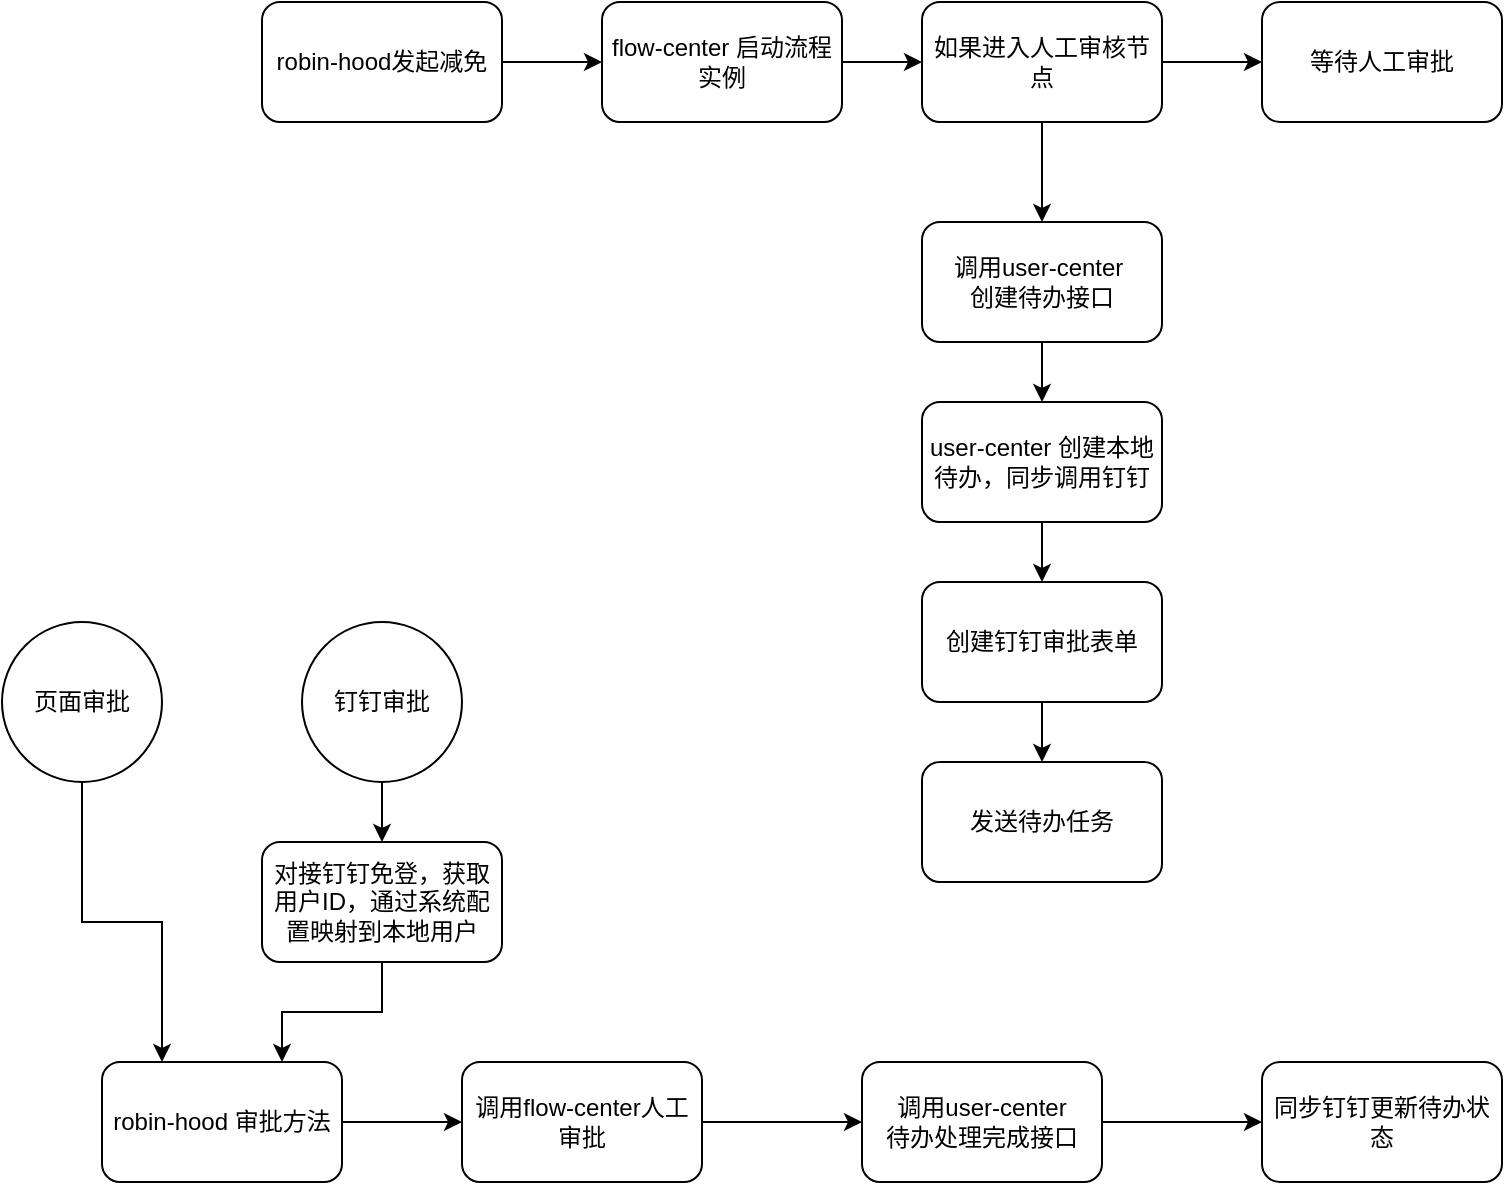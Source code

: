 <mxfile version="17.4.3" type="github">
  <diagram id="V66LFyJMfqvD_itr0hJN" name="Page-1">
    <mxGraphModel dx="897" dy="589" grid="1" gridSize="10" guides="1" tooltips="1" connect="1" arrows="1" fold="1" page="1" pageScale="1" pageWidth="827" pageHeight="1169" math="0" shadow="0">
      <root>
        <mxCell id="0" />
        <mxCell id="1" parent="0" />
        <mxCell id="jmDJpXwEOt9g27hDiZsJ-4" value="" style="edgeStyle=orthogonalEdgeStyle;rounded=0;orthogonalLoop=1;jettySize=auto;html=1;" edge="1" parent="1" source="jmDJpXwEOt9g27hDiZsJ-2" target="jmDJpXwEOt9g27hDiZsJ-3">
          <mxGeometry relative="1" as="geometry" />
        </mxCell>
        <mxCell id="jmDJpXwEOt9g27hDiZsJ-2" value="&lt;span&gt;robin-hood发起减免&lt;/span&gt;" style="rounded=1;whiteSpace=wrap;html=1;" vertex="1" parent="1">
          <mxGeometry x="180" y="60" width="120" height="60" as="geometry" />
        </mxCell>
        <mxCell id="jmDJpXwEOt9g27hDiZsJ-6" value="" style="edgeStyle=orthogonalEdgeStyle;rounded=0;orthogonalLoop=1;jettySize=auto;html=1;" edge="1" parent="1" source="jmDJpXwEOt9g27hDiZsJ-3" target="jmDJpXwEOt9g27hDiZsJ-5">
          <mxGeometry relative="1" as="geometry" />
        </mxCell>
        <mxCell id="jmDJpXwEOt9g27hDiZsJ-3" value="flow-center 启动流程实例" style="rounded=1;whiteSpace=wrap;html=1;" vertex="1" parent="1">
          <mxGeometry x="350" y="60" width="120" height="60" as="geometry" />
        </mxCell>
        <mxCell id="jmDJpXwEOt9g27hDiZsJ-8" value="" style="edgeStyle=orthogonalEdgeStyle;rounded=0;orthogonalLoop=1;jettySize=auto;html=1;" edge="1" parent="1" source="jmDJpXwEOt9g27hDiZsJ-5" target="jmDJpXwEOt9g27hDiZsJ-7">
          <mxGeometry relative="1" as="geometry" />
        </mxCell>
        <mxCell id="jmDJpXwEOt9g27hDiZsJ-16" value="" style="edgeStyle=orthogonalEdgeStyle;rounded=0;orthogonalLoop=1;jettySize=auto;html=1;fontFamily=Helvetica;fontSize=12;fontColor=default;" edge="1" parent="1" source="jmDJpXwEOt9g27hDiZsJ-5" target="jmDJpXwEOt9g27hDiZsJ-15">
          <mxGeometry relative="1" as="geometry" />
        </mxCell>
        <mxCell id="jmDJpXwEOt9g27hDiZsJ-5" value="如果进入人工审核节点" style="rounded=1;whiteSpace=wrap;html=1;" vertex="1" parent="1">
          <mxGeometry x="510" y="60" width="120" height="60" as="geometry" />
        </mxCell>
        <mxCell id="jmDJpXwEOt9g27hDiZsJ-10" value="" style="edgeStyle=orthogonalEdgeStyle;rounded=0;orthogonalLoop=1;jettySize=auto;html=1;" edge="1" parent="1" source="jmDJpXwEOt9g27hDiZsJ-7" target="jmDJpXwEOt9g27hDiZsJ-9">
          <mxGeometry relative="1" as="geometry" />
        </mxCell>
        <mxCell id="jmDJpXwEOt9g27hDiZsJ-7" value="调用user-center&amp;nbsp;&lt;br&gt;创建待办接口" style="rounded=1;whiteSpace=wrap;html=1;" vertex="1" parent="1">
          <mxGeometry x="510" y="170" width="120" height="60" as="geometry" />
        </mxCell>
        <mxCell id="jmDJpXwEOt9g27hDiZsJ-12" value="" style="edgeStyle=orthogonalEdgeStyle;rounded=0;orthogonalLoop=1;jettySize=auto;html=1;fontFamily=Helvetica;fontSize=12;fontColor=default;" edge="1" parent="1" source="jmDJpXwEOt9g27hDiZsJ-9" target="jmDJpXwEOt9g27hDiZsJ-11">
          <mxGeometry relative="1" as="geometry" />
        </mxCell>
        <mxCell id="jmDJpXwEOt9g27hDiZsJ-9" value="user-center 创建本地待办，同步调用钉钉" style="rounded=1;whiteSpace=wrap;html=1;" vertex="1" parent="1">
          <mxGeometry x="510" y="260" width="120" height="60" as="geometry" />
        </mxCell>
        <mxCell id="jmDJpXwEOt9g27hDiZsJ-14" value="" style="edgeStyle=orthogonalEdgeStyle;rounded=0;orthogonalLoop=1;jettySize=auto;html=1;fontFamily=Helvetica;fontSize=12;fontColor=default;" edge="1" parent="1" source="jmDJpXwEOt9g27hDiZsJ-11" target="jmDJpXwEOt9g27hDiZsJ-13">
          <mxGeometry relative="1" as="geometry" />
        </mxCell>
        <mxCell id="jmDJpXwEOt9g27hDiZsJ-11" value="创建钉钉审批表单" style="rounded=1;whiteSpace=wrap;html=1;" vertex="1" parent="1">
          <mxGeometry x="510" y="350" width="120" height="60" as="geometry" />
        </mxCell>
        <mxCell id="jmDJpXwEOt9g27hDiZsJ-13" value="发送待办任务" style="rounded=1;whiteSpace=wrap;html=1;fontFamily=Helvetica;fontSize=12;fontColor=default;strokeColor=default;fillColor=default;" vertex="1" parent="1">
          <mxGeometry x="510" y="440" width="120" height="60" as="geometry" />
        </mxCell>
        <mxCell id="jmDJpXwEOt9g27hDiZsJ-15" value="等待人工审批" style="rounded=1;whiteSpace=wrap;html=1;fontFamily=Helvetica;fontSize=12;fontColor=default;strokeColor=default;fillColor=default;" vertex="1" parent="1">
          <mxGeometry x="680" y="60" width="120" height="60" as="geometry" />
        </mxCell>
        <mxCell id="jmDJpXwEOt9g27hDiZsJ-27" value="" style="edgeStyle=orthogonalEdgeStyle;rounded=0;orthogonalLoop=1;jettySize=auto;html=1;fontFamily=Helvetica;fontSize=12;fontColor=default;" edge="1" parent="1" source="jmDJpXwEOt9g27hDiZsJ-17" target="jmDJpXwEOt9g27hDiZsJ-26">
          <mxGeometry relative="1" as="geometry" />
        </mxCell>
        <mxCell id="jmDJpXwEOt9g27hDiZsJ-17" value="robin-hood 审批方法" style="rounded=1;whiteSpace=wrap;html=1;fontFamily=Helvetica;fontSize=12;fontColor=default;strokeColor=default;fillColor=default;" vertex="1" parent="1">
          <mxGeometry x="100" y="590" width="120" height="60" as="geometry" />
        </mxCell>
        <mxCell id="jmDJpXwEOt9g27hDiZsJ-20" style="edgeStyle=orthogonalEdgeStyle;rounded=0;orthogonalLoop=1;jettySize=auto;html=1;fontFamily=Helvetica;fontSize=12;fontColor=default;entryX=0.25;entryY=0;entryDx=0;entryDy=0;" edge="1" parent="1" source="jmDJpXwEOt9g27hDiZsJ-18" target="jmDJpXwEOt9g27hDiZsJ-17">
          <mxGeometry relative="1" as="geometry" />
        </mxCell>
        <mxCell id="jmDJpXwEOt9g27hDiZsJ-18" value="页面审批" style="ellipse;whiteSpace=wrap;html=1;aspect=fixed;rounded=1;fontFamily=Helvetica;fontSize=12;fontColor=default;strokeColor=default;fillColor=default;" vertex="1" parent="1">
          <mxGeometry x="50" y="370" width="80" height="80" as="geometry" />
        </mxCell>
        <mxCell id="jmDJpXwEOt9g27hDiZsJ-24" value="" style="edgeStyle=orthogonalEdgeStyle;rounded=0;orthogonalLoop=1;jettySize=auto;html=1;fontFamily=Helvetica;fontSize=12;fontColor=default;" edge="1" parent="1" source="jmDJpXwEOt9g27hDiZsJ-19" target="jmDJpXwEOt9g27hDiZsJ-23">
          <mxGeometry relative="1" as="geometry" />
        </mxCell>
        <mxCell id="jmDJpXwEOt9g27hDiZsJ-19" value="钉钉审批" style="ellipse;whiteSpace=wrap;html=1;aspect=fixed;rounded=1;fontFamily=Helvetica;fontSize=12;fontColor=default;strokeColor=default;fillColor=default;" vertex="1" parent="1">
          <mxGeometry x="200" y="370" width="80" height="80" as="geometry" />
        </mxCell>
        <mxCell id="jmDJpXwEOt9g27hDiZsJ-25" style="edgeStyle=orthogonalEdgeStyle;rounded=0;orthogonalLoop=1;jettySize=auto;html=1;entryX=0.75;entryY=0;entryDx=0;entryDy=0;fontFamily=Helvetica;fontSize=12;fontColor=default;" edge="1" parent="1" source="jmDJpXwEOt9g27hDiZsJ-23" target="jmDJpXwEOt9g27hDiZsJ-17">
          <mxGeometry relative="1" as="geometry" />
        </mxCell>
        <mxCell id="jmDJpXwEOt9g27hDiZsJ-23" value="对接钉钉免登，获取用户ID，通过系统配置映射到本地用户" style="rounded=1;whiteSpace=wrap;html=1;fontFamily=Helvetica;fontSize=12;fontColor=default;strokeColor=default;fillColor=default;" vertex="1" parent="1">
          <mxGeometry x="180" y="480" width="120" height="60" as="geometry" />
        </mxCell>
        <mxCell id="jmDJpXwEOt9g27hDiZsJ-29" value="" style="edgeStyle=orthogonalEdgeStyle;rounded=0;orthogonalLoop=1;jettySize=auto;html=1;fontFamily=Helvetica;fontSize=12;fontColor=default;" edge="1" parent="1" source="jmDJpXwEOt9g27hDiZsJ-26" target="jmDJpXwEOt9g27hDiZsJ-28">
          <mxGeometry relative="1" as="geometry" />
        </mxCell>
        <mxCell id="jmDJpXwEOt9g27hDiZsJ-26" value="调用flow-center人工审批" style="rounded=1;whiteSpace=wrap;html=1;fontFamily=Helvetica;fontSize=12;fontColor=default;strokeColor=default;fillColor=default;" vertex="1" parent="1">
          <mxGeometry x="280" y="590" width="120" height="60" as="geometry" />
        </mxCell>
        <mxCell id="jmDJpXwEOt9g27hDiZsJ-31" value="" style="edgeStyle=orthogonalEdgeStyle;rounded=0;orthogonalLoop=1;jettySize=auto;html=1;fontFamily=Helvetica;fontSize=12;fontColor=default;" edge="1" parent="1" source="jmDJpXwEOt9g27hDiZsJ-28" target="jmDJpXwEOt9g27hDiZsJ-30">
          <mxGeometry relative="1" as="geometry" />
        </mxCell>
        <mxCell id="jmDJpXwEOt9g27hDiZsJ-28" value="调用user-center&lt;br&gt;待办处理完成接口" style="rounded=1;whiteSpace=wrap;html=1;fontFamily=Helvetica;fontSize=12;fontColor=default;strokeColor=default;fillColor=default;" vertex="1" parent="1">
          <mxGeometry x="480" y="590" width="120" height="60" as="geometry" />
        </mxCell>
        <mxCell id="jmDJpXwEOt9g27hDiZsJ-30" value="同步钉钉更新待办状态" style="rounded=1;whiteSpace=wrap;html=1;fontFamily=Helvetica;fontSize=12;fontColor=default;strokeColor=default;fillColor=default;" vertex="1" parent="1">
          <mxGeometry x="680" y="590" width="120" height="60" as="geometry" />
        </mxCell>
      </root>
    </mxGraphModel>
  </diagram>
</mxfile>
